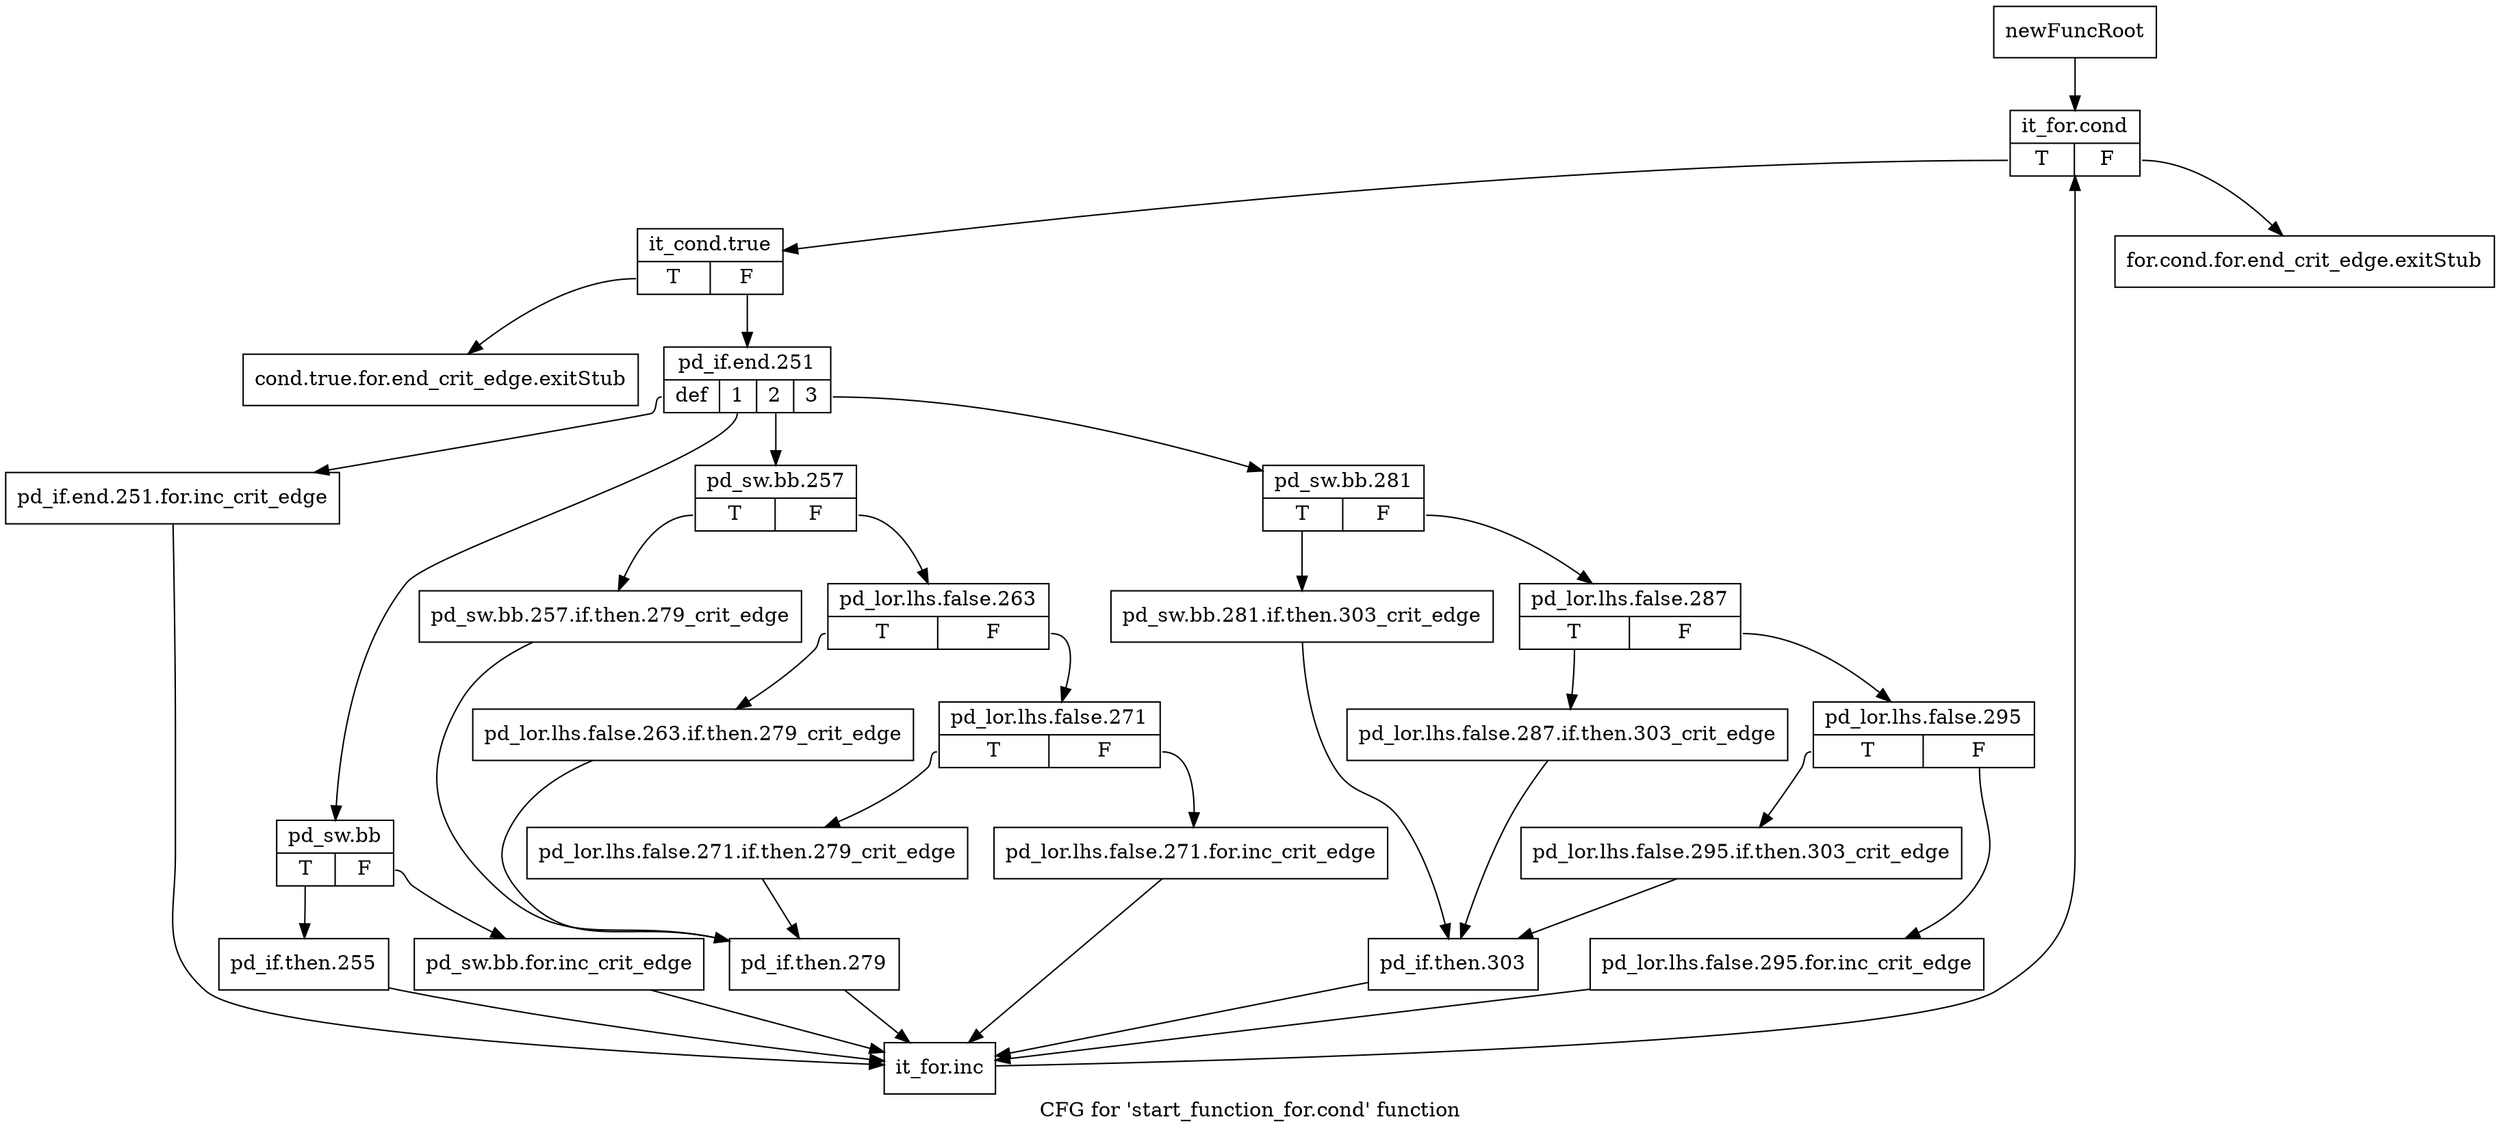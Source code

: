 digraph "CFG for 'start_function_for.cond' function" {
	label="CFG for 'start_function_for.cond' function";

	Node0x9fd37a0 [shape=record,label="{newFuncRoot}"];
	Node0x9fd37a0 -> Node0x9fd3890;
	Node0x9fd37f0 [shape=record,label="{for.cond.for.end_crit_edge.exitStub}"];
	Node0x9fd3840 [shape=record,label="{cond.true.for.end_crit_edge.exitStub}"];
	Node0x9fd3890 [shape=record,label="{it_for.cond|{<s0>T|<s1>F}}"];
	Node0x9fd3890:s0 -> Node0x9fd38e0;
	Node0x9fd3890:s1 -> Node0x9fd37f0;
	Node0x9fd38e0 [shape=record,label="{it_cond.true|{<s0>T|<s1>F}}"];
	Node0x9fd38e0:s0 -> Node0x9fd3840;
	Node0x9fd38e0:s1 -> Node0x9fd3930;
	Node0x9fd3930 [shape=record,label="{pd_if.end.251|{<s0>def|<s1>1|<s2>2|<s3>3}}"];
	Node0x9fd3930:s0 -> Node0x9fd3f70;
	Node0x9fd3930:s1 -> Node0x9fd3e80;
	Node0x9fd3930:s2 -> Node0x9fd3c00;
	Node0x9fd3930:s3 -> Node0x9fd3980;
	Node0x9fd3980 [shape=record,label="{pd_sw.bb.281|{<s0>T|<s1>F}}"];
	Node0x9fd3980:s0 -> Node0x9fd3b60;
	Node0x9fd3980:s1 -> Node0x9fd39d0;
	Node0x9fd39d0 [shape=record,label="{pd_lor.lhs.false.287|{<s0>T|<s1>F}}"];
	Node0x9fd39d0:s0 -> Node0x9fd3b10;
	Node0x9fd39d0:s1 -> Node0x9fd3a20;
	Node0x9fd3a20 [shape=record,label="{pd_lor.lhs.false.295|{<s0>T|<s1>F}}"];
	Node0x9fd3a20:s0 -> Node0x9fd3ac0;
	Node0x9fd3a20:s1 -> Node0x9fd3a70;
	Node0x9fd3a70 [shape=record,label="{pd_lor.lhs.false.295.for.inc_crit_edge}"];
	Node0x9fd3a70 -> Node0x9fd3fc0;
	Node0x9fd3ac0 [shape=record,label="{pd_lor.lhs.false.295.if.then.303_crit_edge}"];
	Node0x9fd3ac0 -> Node0x9fd3bb0;
	Node0x9fd3b10 [shape=record,label="{pd_lor.lhs.false.287.if.then.303_crit_edge}"];
	Node0x9fd3b10 -> Node0x9fd3bb0;
	Node0x9fd3b60 [shape=record,label="{pd_sw.bb.281.if.then.303_crit_edge}"];
	Node0x9fd3b60 -> Node0x9fd3bb0;
	Node0x9fd3bb0 [shape=record,label="{pd_if.then.303}"];
	Node0x9fd3bb0 -> Node0x9fd3fc0;
	Node0x9fd3c00 [shape=record,label="{pd_sw.bb.257|{<s0>T|<s1>F}}"];
	Node0x9fd3c00:s0 -> Node0x9fd3de0;
	Node0x9fd3c00:s1 -> Node0x9fd3c50;
	Node0x9fd3c50 [shape=record,label="{pd_lor.lhs.false.263|{<s0>T|<s1>F}}"];
	Node0x9fd3c50:s0 -> Node0x9fd3d90;
	Node0x9fd3c50:s1 -> Node0x9fd3ca0;
	Node0x9fd3ca0 [shape=record,label="{pd_lor.lhs.false.271|{<s0>T|<s1>F}}"];
	Node0x9fd3ca0:s0 -> Node0x9fd3d40;
	Node0x9fd3ca0:s1 -> Node0x9fd3cf0;
	Node0x9fd3cf0 [shape=record,label="{pd_lor.lhs.false.271.for.inc_crit_edge}"];
	Node0x9fd3cf0 -> Node0x9fd3fc0;
	Node0x9fd3d40 [shape=record,label="{pd_lor.lhs.false.271.if.then.279_crit_edge}"];
	Node0x9fd3d40 -> Node0x9fd3e30;
	Node0x9fd3d90 [shape=record,label="{pd_lor.lhs.false.263.if.then.279_crit_edge}"];
	Node0x9fd3d90 -> Node0x9fd3e30;
	Node0x9fd3de0 [shape=record,label="{pd_sw.bb.257.if.then.279_crit_edge}"];
	Node0x9fd3de0 -> Node0x9fd3e30;
	Node0x9fd3e30 [shape=record,label="{pd_if.then.279}"];
	Node0x9fd3e30 -> Node0x9fd3fc0;
	Node0x9fd3e80 [shape=record,label="{pd_sw.bb|{<s0>T|<s1>F}}"];
	Node0x9fd3e80:s0 -> Node0x9fd3f20;
	Node0x9fd3e80:s1 -> Node0x9fd3ed0;
	Node0x9fd3ed0 [shape=record,label="{pd_sw.bb.for.inc_crit_edge}"];
	Node0x9fd3ed0 -> Node0x9fd3fc0;
	Node0x9fd3f20 [shape=record,label="{pd_if.then.255}"];
	Node0x9fd3f20 -> Node0x9fd3fc0;
	Node0x9fd3f70 [shape=record,label="{pd_if.end.251.for.inc_crit_edge}"];
	Node0x9fd3f70 -> Node0x9fd3fc0;
	Node0x9fd3fc0 [shape=record,label="{it_for.inc}"];
	Node0x9fd3fc0 -> Node0x9fd3890;
}
